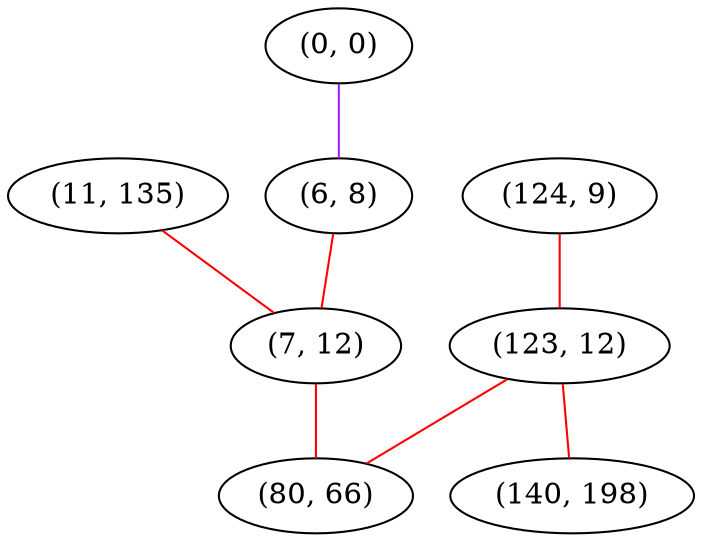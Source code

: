 graph "" {
"(11, 135)";
"(0, 0)";
"(6, 8)";
"(7, 12)";
"(124, 9)";
"(123, 12)";
"(140, 198)";
"(80, 66)";
"(11, 135)" -- "(7, 12)"  [color=red, key=0, weight=1];
"(0, 0)" -- "(6, 8)"  [color=purple, key=0, weight=4];
"(6, 8)" -- "(7, 12)"  [color=red, key=0, weight=1];
"(7, 12)" -- "(80, 66)"  [color=red, key=0, weight=1];
"(124, 9)" -- "(123, 12)"  [color=red, key=0, weight=1];
"(123, 12)" -- "(80, 66)"  [color=red, key=0, weight=1];
"(123, 12)" -- "(140, 198)"  [color=red, key=0, weight=1];
}
